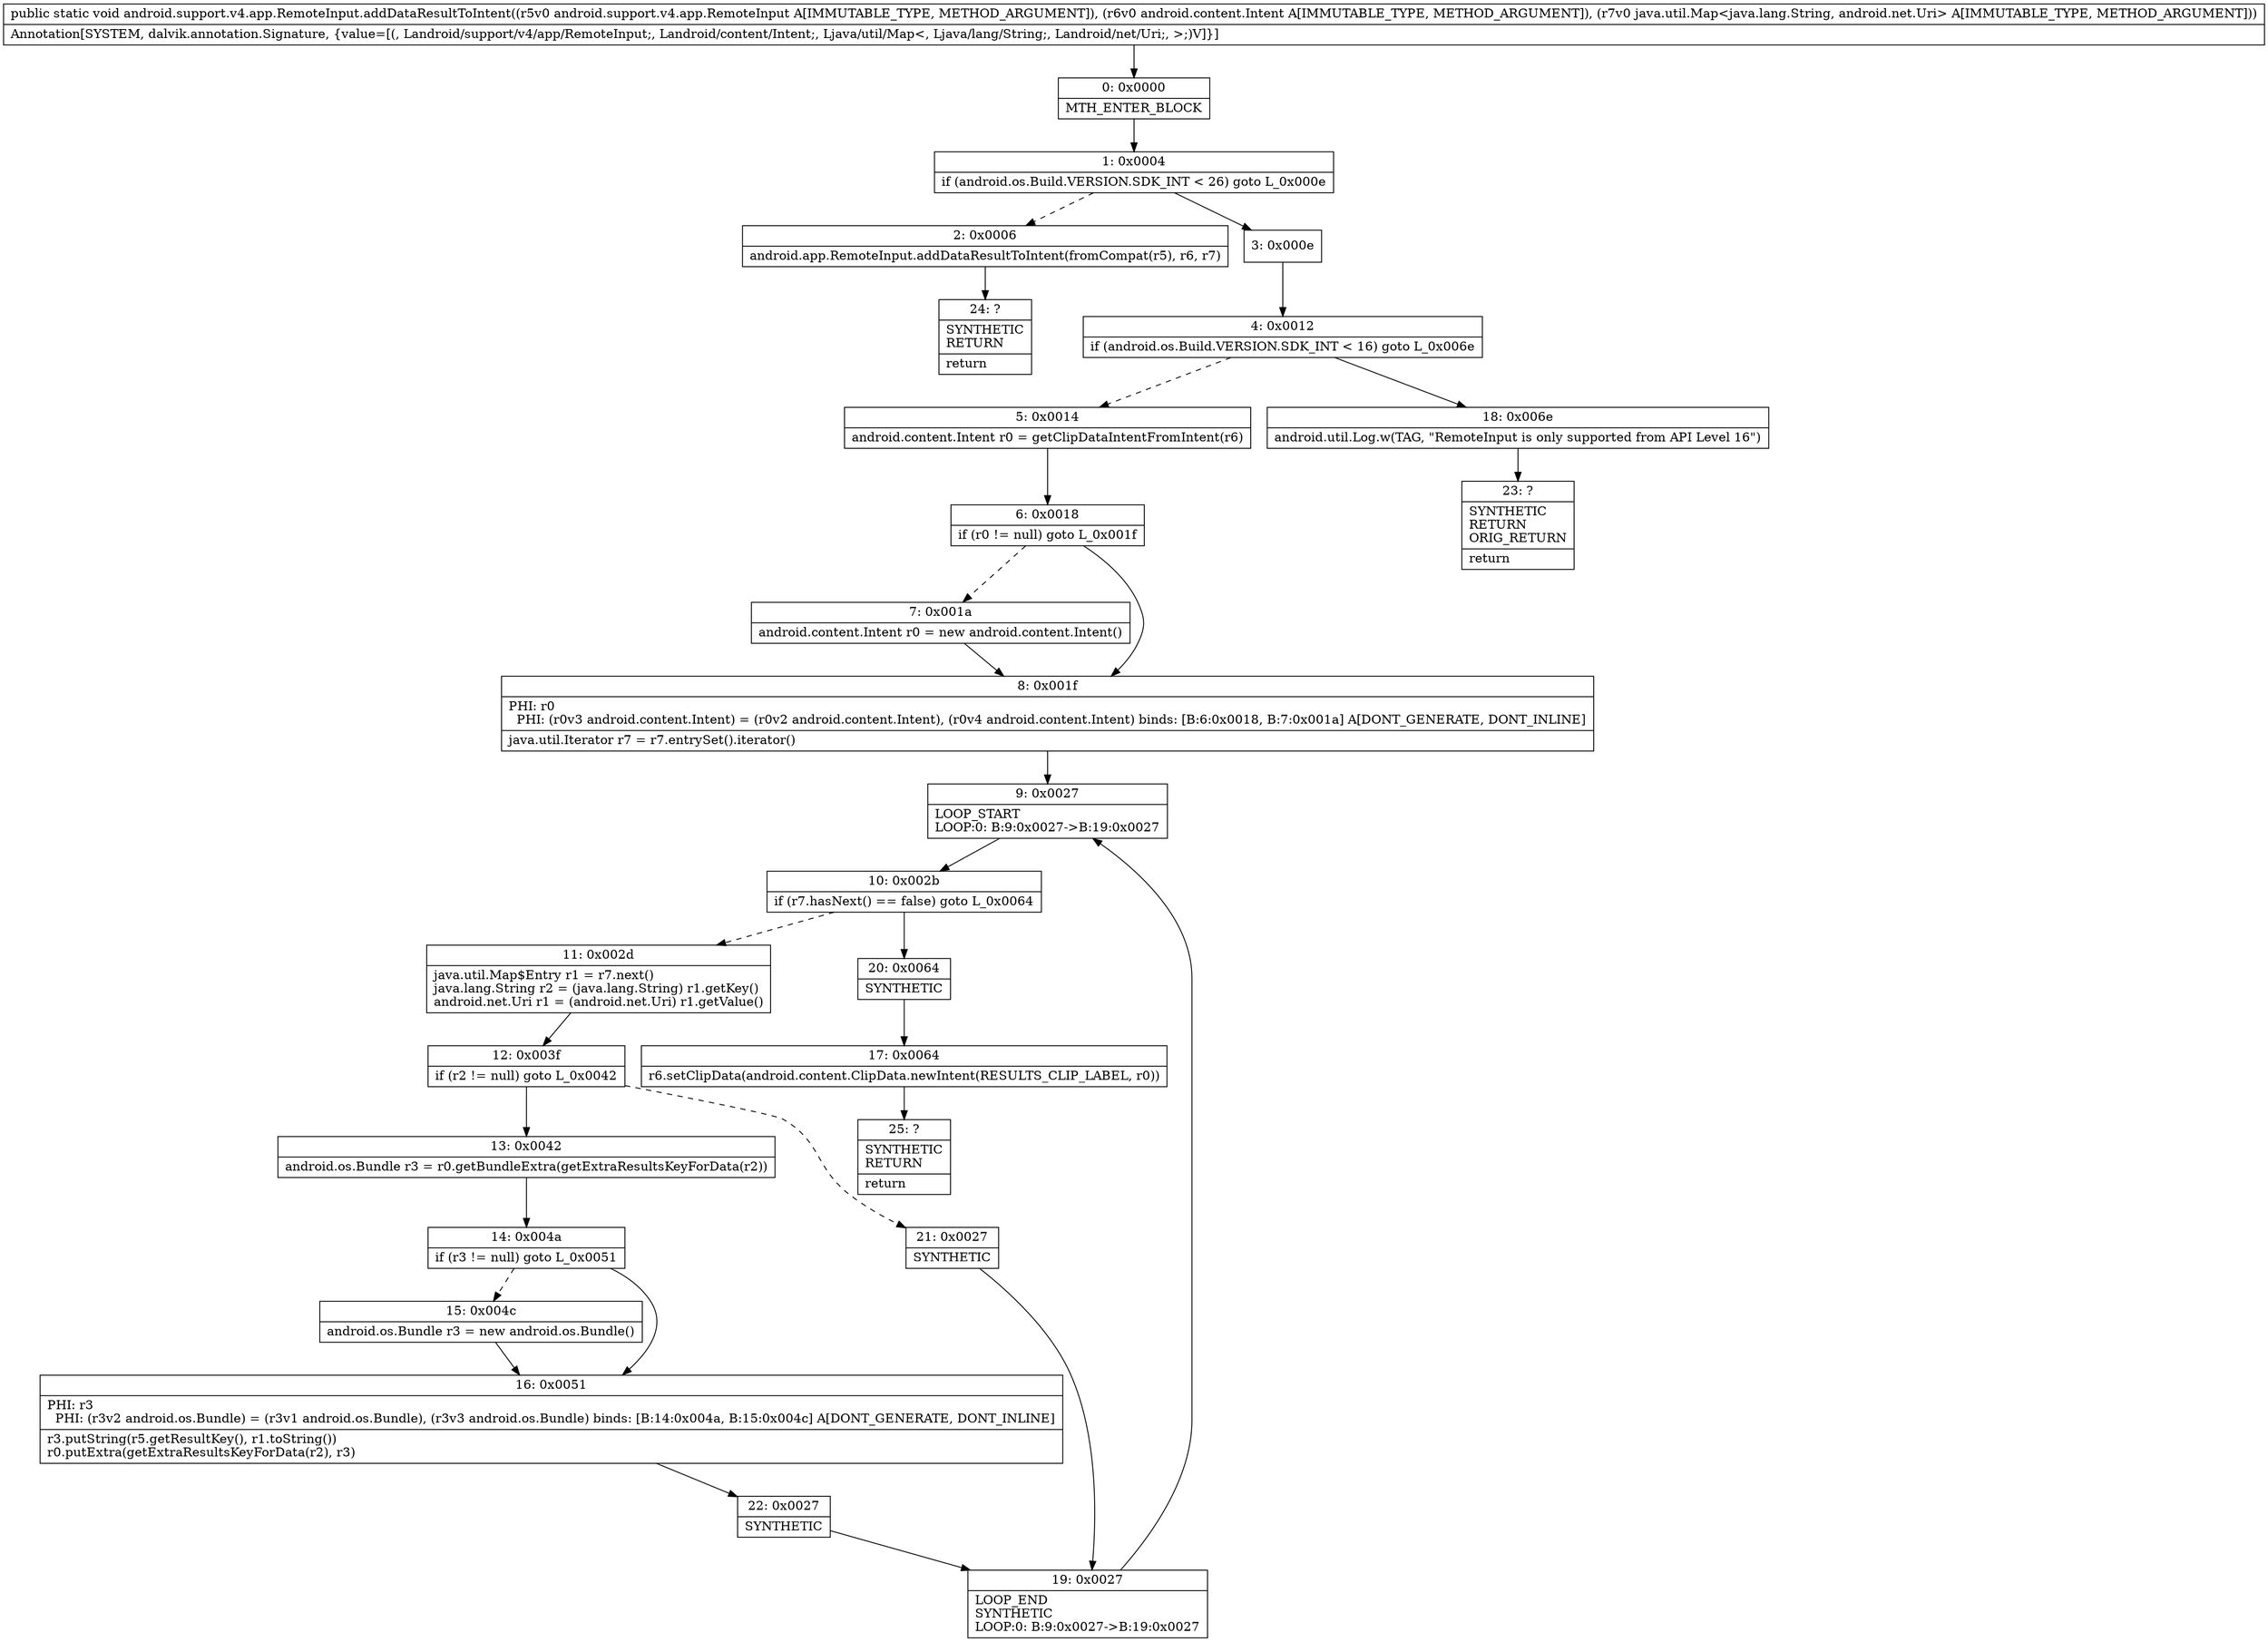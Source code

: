 digraph "CFG forandroid.support.v4.app.RemoteInput.addDataResultToIntent(Landroid\/support\/v4\/app\/RemoteInput;Landroid\/content\/Intent;Ljava\/util\/Map;)V" {
Node_0 [shape=record,label="{0\:\ 0x0000|MTH_ENTER_BLOCK\l}"];
Node_1 [shape=record,label="{1\:\ 0x0004|if (android.os.Build.VERSION.SDK_INT \< 26) goto L_0x000e\l}"];
Node_2 [shape=record,label="{2\:\ 0x0006|android.app.RemoteInput.addDataResultToIntent(fromCompat(r5), r6, r7)\l}"];
Node_3 [shape=record,label="{3\:\ 0x000e}"];
Node_4 [shape=record,label="{4\:\ 0x0012|if (android.os.Build.VERSION.SDK_INT \< 16) goto L_0x006e\l}"];
Node_5 [shape=record,label="{5\:\ 0x0014|android.content.Intent r0 = getClipDataIntentFromIntent(r6)\l}"];
Node_6 [shape=record,label="{6\:\ 0x0018|if (r0 != null) goto L_0x001f\l}"];
Node_7 [shape=record,label="{7\:\ 0x001a|android.content.Intent r0 = new android.content.Intent()\l}"];
Node_8 [shape=record,label="{8\:\ 0x001f|PHI: r0 \l  PHI: (r0v3 android.content.Intent) = (r0v2 android.content.Intent), (r0v4 android.content.Intent) binds: [B:6:0x0018, B:7:0x001a] A[DONT_GENERATE, DONT_INLINE]\l|java.util.Iterator r7 = r7.entrySet().iterator()\l}"];
Node_9 [shape=record,label="{9\:\ 0x0027|LOOP_START\lLOOP:0: B:9:0x0027\-\>B:19:0x0027\l}"];
Node_10 [shape=record,label="{10\:\ 0x002b|if (r7.hasNext() == false) goto L_0x0064\l}"];
Node_11 [shape=record,label="{11\:\ 0x002d|java.util.Map$Entry r1 = r7.next()\ljava.lang.String r2 = (java.lang.String) r1.getKey()\landroid.net.Uri r1 = (android.net.Uri) r1.getValue()\l}"];
Node_12 [shape=record,label="{12\:\ 0x003f|if (r2 != null) goto L_0x0042\l}"];
Node_13 [shape=record,label="{13\:\ 0x0042|android.os.Bundle r3 = r0.getBundleExtra(getExtraResultsKeyForData(r2))\l}"];
Node_14 [shape=record,label="{14\:\ 0x004a|if (r3 != null) goto L_0x0051\l}"];
Node_15 [shape=record,label="{15\:\ 0x004c|android.os.Bundle r3 = new android.os.Bundle()\l}"];
Node_16 [shape=record,label="{16\:\ 0x0051|PHI: r3 \l  PHI: (r3v2 android.os.Bundle) = (r3v1 android.os.Bundle), (r3v3 android.os.Bundle) binds: [B:14:0x004a, B:15:0x004c] A[DONT_GENERATE, DONT_INLINE]\l|r3.putString(r5.getResultKey(), r1.toString())\lr0.putExtra(getExtraResultsKeyForData(r2), r3)\l}"];
Node_17 [shape=record,label="{17\:\ 0x0064|r6.setClipData(android.content.ClipData.newIntent(RESULTS_CLIP_LABEL, r0))\l}"];
Node_18 [shape=record,label="{18\:\ 0x006e|android.util.Log.w(TAG, \"RemoteInput is only supported from API Level 16\")\l}"];
Node_19 [shape=record,label="{19\:\ 0x0027|LOOP_END\lSYNTHETIC\lLOOP:0: B:9:0x0027\-\>B:19:0x0027\l}"];
Node_20 [shape=record,label="{20\:\ 0x0064|SYNTHETIC\l}"];
Node_21 [shape=record,label="{21\:\ 0x0027|SYNTHETIC\l}"];
Node_22 [shape=record,label="{22\:\ 0x0027|SYNTHETIC\l}"];
Node_23 [shape=record,label="{23\:\ ?|SYNTHETIC\lRETURN\lORIG_RETURN\l|return\l}"];
Node_24 [shape=record,label="{24\:\ ?|SYNTHETIC\lRETURN\l|return\l}"];
Node_25 [shape=record,label="{25\:\ ?|SYNTHETIC\lRETURN\l|return\l}"];
MethodNode[shape=record,label="{public static void android.support.v4.app.RemoteInput.addDataResultToIntent((r5v0 android.support.v4.app.RemoteInput A[IMMUTABLE_TYPE, METHOD_ARGUMENT]), (r6v0 android.content.Intent A[IMMUTABLE_TYPE, METHOD_ARGUMENT]), (r7v0 java.util.Map\<java.lang.String, android.net.Uri\> A[IMMUTABLE_TYPE, METHOD_ARGUMENT]))  | Annotation[SYSTEM, dalvik.annotation.Signature, \{value=[(, Landroid\/support\/v4\/app\/RemoteInput;, Landroid\/content\/Intent;, Ljava\/util\/Map\<, Ljava\/lang\/String;, Landroid\/net\/Uri;, \>;)V]\}]\l}"];
MethodNode -> Node_0;
Node_0 -> Node_1;
Node_1 -> Node_2[style=dashed];
Node_1 -> Node_3;
Node_2 -> Node_24;
Node_3 -> Node_4;
Node_4 -> Node_5[style=dashed];
Node_4 -> Node_18;
Node_5 -> Node_6;
Node_6 -> Node_7[style=dashed];
Node_6 -> Node_8;
Node_7 -> Node_8;
Node_8 -> Node_9;
Node_9 -> Node_10;
Node_10 -> Node_11[style=dashed];
Node_10 -> Node_20;
Node_11 -> Node_12;
Node_12 -> Node_13;
Node_12 -> Node_21[style=dashed];
Node_13 -> Node_14;
Node_14 -> Node_15[style=dashed];
Node_14 -> Node_16;
Node_15 -> Node_16;
Node_16 -> Node_22;
Node_17 -> Node_25;
Node_18 -> Node_23;
Node_19 -> Node_9;
Node_20 -> Node_17;
Node_21 -> Node_19;
Node_22 -> Node_19;
}

